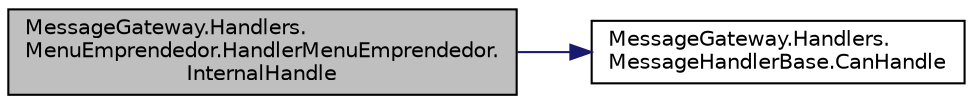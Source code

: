 digraph "MessageGateway.Handlers.MenuEmprendedor.HandlerMenuEmprendedor.InternalHandle"
{
 // INTERACTIVE_SVG=YES
 // LATEX_PDF_SIZE
  edge [fontname="Helvetica",fontsize="10",labelfontname="Helvetica",labelfontsize="10"];
  node [fontname="Helvetica",fontsize="10",shape=record];
  rankdir="LR";
  Node1 [label="MessageGateway.Handlers.\lMenuEmprendedor.HandlerMenuEmprendedor.\lInternalHandle",height=0.2,width=0.4,color="black", fillcolor="grey75", style="filled", fontcolor="black",tooltip="Método InternalHandle que devuelve un menú y deriva a la opción seleccionada."];
  Node1 -> Node2 [color="midnightblue",fontsize="10",style="solid",fontname="Helvetica"];
  Node2 [label="MessageGateway.Handlers.\lMessageHandlerBase.CanHandle",height=0.2,width=0.4,color="black", fillcolor="white", style="filled",URL="$classMessageGateway_1_1Handlers_1_1MessageHandlerBase.html#a2172b968fcb759fe4375cd2dfd96be0d",tooltip="Determina si se puede manejar la palabra (EN MINUSCULA) desde las palabras clave."];
}
